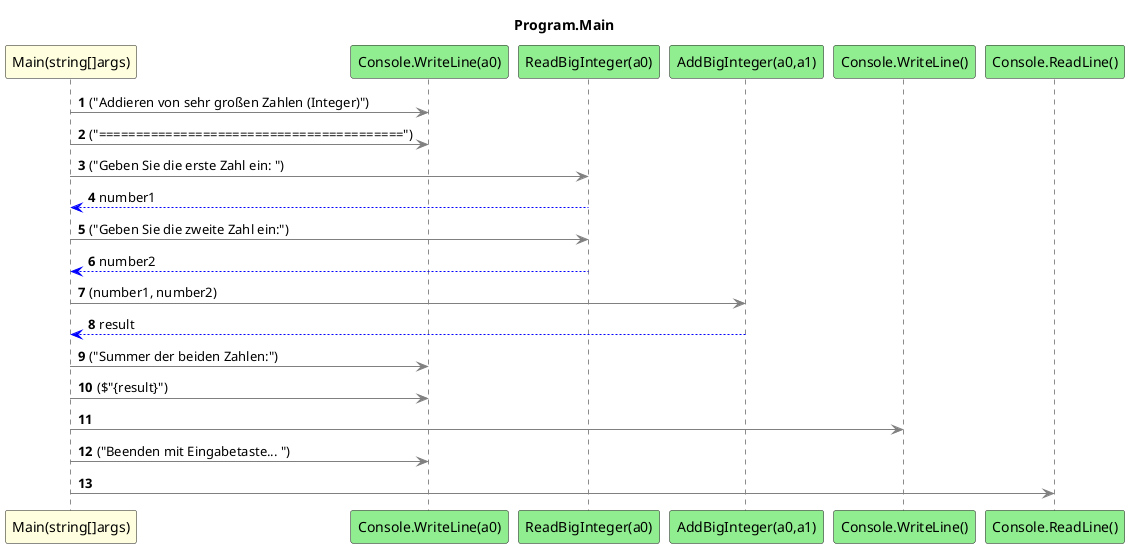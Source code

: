 @startuml Program.Main
title Program.Main
participant "Main(string[]args)" as Main_p0 #LightYellow
participant "Console.WriteLine(a0)" as Console_WriteLine_a0 #LightGreen
participant "ReadBigInteger(a0)" as ReadBigInteger_a0 #LightGreen
participant "AddBigInteger(a0,a1)" as AddBigInteger_a0_a1 #LightGreen
participant "Console.WriteLine()" as Console_WriteLine #LightGreen
participant "Console.ReadLine()" as Console_ReadLine #LightGreen
autonumber
Main_p0 -[#grey]> Console_WriteLine_a0 : ("Addieren von sehr großen Zahlen (Integer)")
Main_p0 -[#grey]> Console_WriteLine_a0 : ("=========================================")
Main_p0 -[#grey]> ReadBigInteger_a0 : ("Geben Sie die erste Zahl ein: ")
ReadBigInteger_a0 -[#blue]-> Main_p0 : number1
Main_p0 -[#grey]> ReadBigInteger_a0 : ("Geben Sie die zweite Zahl ein:")
ReadBigInteger_a0 -[#blue]-> Main_p0 : number2
Main_p0 -[#grey]> AddBigInteger_a0_a1 : (number1, number2)
AddBigInteger_a0_a1 -[#blue]-> Main_p0 : result
Main_p0 -[#grey]> Console_WriteLine_a0 : ("Summer der beiden Zahlen:")
Main_p0 -[#grey]> Console_WriteLine_a0 : ($"{result}")
Main_p0 -[#grey]> Console_WriteLine
Main_p0 -[#grey]> Console_WriteLine_a0 : ("Beenden mit Eingabetaste... ")
Main_p0 -[#grey]> Console_ReadLine
@enduml
